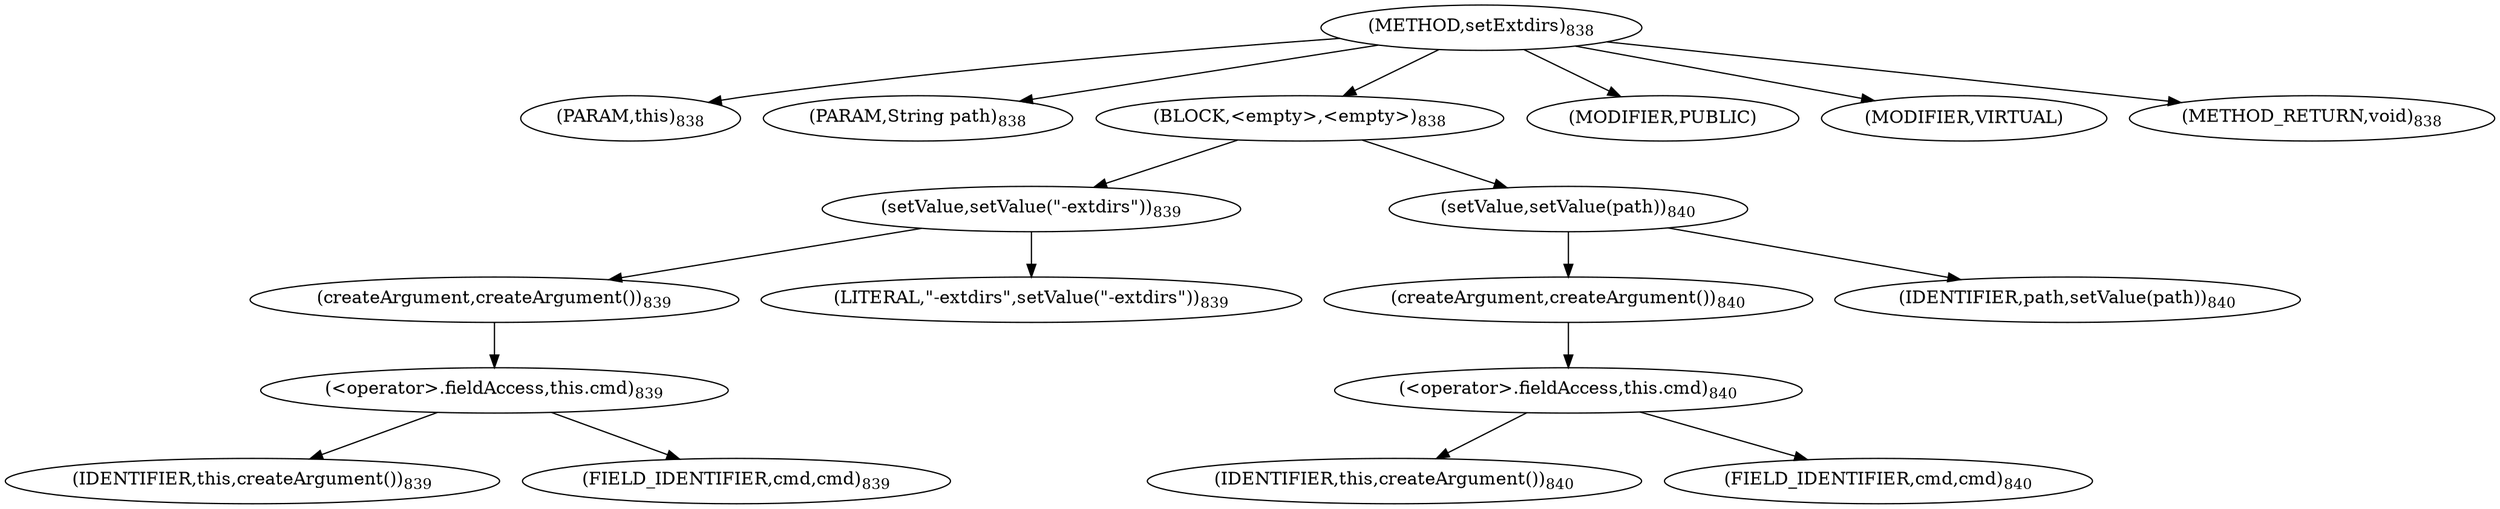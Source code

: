 digraph "setExtdirs" {  
"1651" [label = <(METHOD,setExtdirs)<SUB>838</SUB>> ]
"1652" [label = <(PARAM,this)<SUB>838</SUB>> ]
"1653" [label = <(PARAM,String path)<SUB>838</SUB>> ]
"1654" [label = <(BLOCK,&lt;empty&gt;,&lt;empty&gt;)<SUB>838</SUB>> ]
"1655" [label = <(setValue,setValue(&quot;-extdirs&quot;))<SUB>839</SUB>> ]
"1656" [label = <(createArgument,createArgument())<SUB>839</SUB>> ]
"1657" [label = <(&lt;operator&gt;.fieldAccess,this.cmd)<SUB>839</SUB>> ]
"1658" [label = <(IDENTIFIER,this,createArgument())<SUB>839</SUB>> ]
"1659" [label = <(FIELD_IDENTIFIER,cmd,cmd)<SUB>839</SUB>> ]
"1660" [label = <(LITERAL,&quot;-extdirs&quot;,setValue(&quot;-extdirs&quot;))<SUB>839</SUB>> ]
"1661" [label = <(setValue,setValue(path))<SUB>840</SUB>> ]
"1662" [label = <(createArgument,createArgument())<SUB>840</SUB>> ]
"1663" [label = <(&lt;operator&gt;.fieldAccess,this.cmd)<SUB>840</SUB>> ]
"1664" [label = <(IDENTIFIER,this,createArgument())<SUB>840</SUB>> ]
"1665" [label = <(FIELD_IDENTIFIER,cmd,cmd)<SUB>840</SUB>> ]
"1666" [label = <(IDENTIFIER,path,setValue(path))<SUB>840</SUB>> ]
"1667" [label = <(MODIFIER,PUBLIC)> ]
"1668" [label = <(MODIFIER,VIRTUAL)> ]
"1669" [label = <(METHOD_RETURN,void)<SUB>838</SUB>> ]
  "1651" -> "1652" 
  "1651" -> "1653" 
  "1651" -> "1654" 
  "1651" -> "1667" 
  "1651" -> "1668" 
  "1651" -> "1669" 
  "1654" -> "1655" 
  "1654" -> "1661" 
  "1655" -> "1656" 
  "1655" -> "1660" 
  "1656" -> "1657" 
  "1657" -> "1658" 
  "1657" -> "1659" 
  "1661" -> "1662" 
  "1661" -> "1666" 
  "1662" -> "1663" 
  "1663" -> "1664" 
  "1663" -> "1665" 
}
